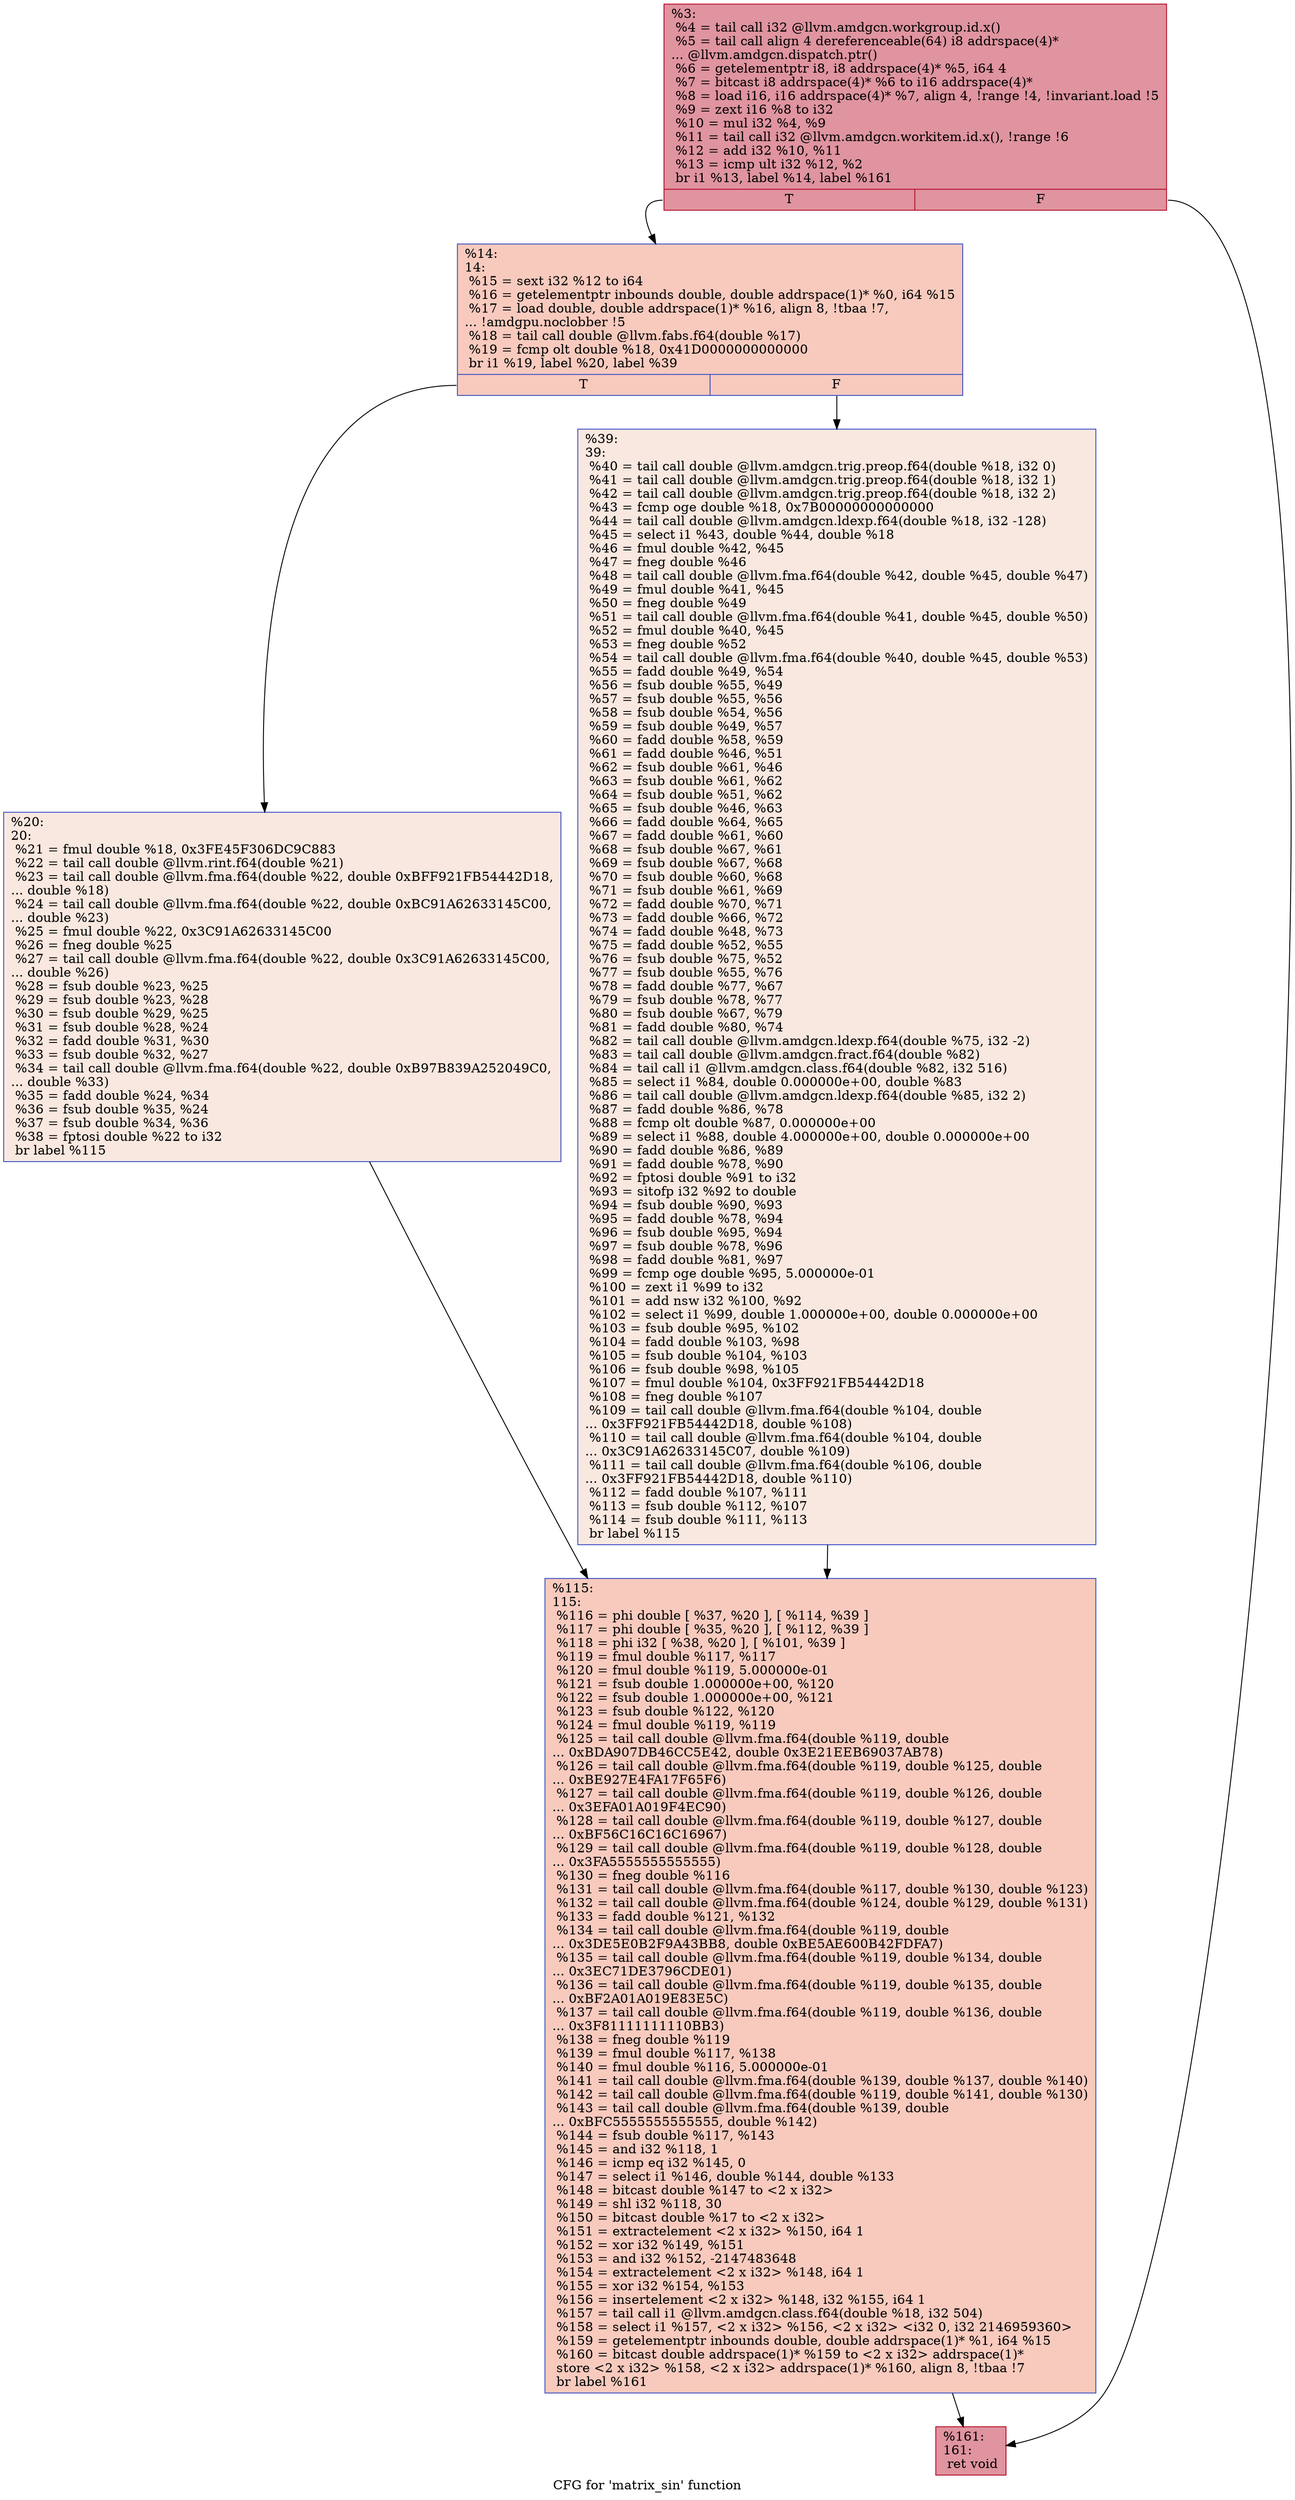 digraph "CFG for 'matrix_sin' function" {
	label="CFG for 'matrix_sin' function";

	Node0x543be40 [shape=record,color="#b70d28ff", style=filled, fillcolor="#b70d2870",label="{%3:\l  %4 = tail call i32 @llvm.amdgcn.workgroup.id.x()\l  %5 = tail call align 4 dereferenceable(64) i8 addrspace(4)*\l... @llvm.amdgcn.dispatch.ptr()\l  %6 = getelementptr i8, i8 addrspace(4)* %5, i64 4\l  %7 = bitcast i8 addrspace(4)* %6 to i16 addrspace(4)*\l  %8 = load i16, i16 addrspace(4)* %7, align 4, !range !4, !invariant.load !5\l  %9 = zext i16 %8 to i32\l  %10 = mul i32 %4, %9\l  %11 = tail call i32 @llvm.amdgcn.workitem.id.x(), !range !6\l  %12 = add i32 %10, %11\l  %13 = icmp ult i32 %12, %2\l  br i1 %13, label %14, label %161\l|{<s0>T|<s1>F}}"];
	Node0x543be40:s0 -> Node0x543dd50;
	Node0x543be40:s1 -> Node0x543dde0;
	Node0x543dd50 [shape=record,color="#3d50c3ff", style=filled, fillcolor="#ef886b70",label="{%14:\l14:                                               \l  %15 = sext i32 %12 to i64\l  %16 = getelementptr inbounds double, double addrspace(1)* %0, i64 %15\l  %17 = load double, double addrspace(1)* %16, align 8, !tbaa !7,\l... !amdgpu.noclobber !5\l  %18 = tail call double @llvm.fabs.f64(double %17)\l  %19 = fcmp olt double %18, 0x41D0000000000000\l  br i1 %19, label %20, label %39\l|{<s0>T|<s1>F}}"];
	Node0x543dd50:s0 -> Node0x543f570;
	Node0x543dd50:s1 -> Node0x543f600;
	Node0x543f570 [shape=record,color="#3d50c3ff", style=filled, fillcolor="#f1ccb870",label="{%20:\l20:                                               \l  %21 = fmul double %18, 0x3FE45F306DC9C883\l  %22 = tail call double @llvm.rint.f64(double %21)\l  %23 = tail call double @llvm.fma.f64(double %22, double 0xBFF921FB54442D18,\l... double %18)\l  %24 = tail call double @llvm.fma.f64(double %22, double 0xBC91A62633145C00,\l... double %23)\l  %25 = fmul double %22, 0x3C91A62633145C00\l  %26 = fneg double %25\l  %27 = tail call double @llvm.fma.f64(double %22, double 0x3C91A62633145C00,\l... double %26)\l  %28 = fsub double %23, %25\l  %29 = fsub double %23, %28\l  %30 = fsub double %29, %25\l  %31 = fsub double %28, %24\l  %32 = fadd double %31, %30\l  %33 = fsub double %32, %27\l  %34 = tail call double @llvm.fma.f64(double %22, double 0xB97B839A252049C0,\l... double %33)\l  %35 = fadd double %24, %34\l  %36 = fsub double %35, %24\l  %37 = fsub double %34, %36\l  %38 = fptosi double %22 to i32\l  br label %115\l}"];
	Node0x543f570 -> Node0x5440900;
	Node0x543f600 [shape=record,color="#3d50c3ff", style=filled, fillcolor="#f1ccb870",label="{%39:\l39:                                               \l  %40 = tail call double @llvm.amdgcn.trig.preop.f64(double %18, i32 0)\l  %41 = tail call double @llvm.amdgcn.trig.preop.f64(double %18, i32 1)\l  %42 = tail call double @llvm.amdgcn.trig.preop.f64(double %18, i32 2)\l  %43 = fcmp oge double %18, 0x7B00000000000000\l  %44 = tail call double @llvm.amdgcn.ldexp.f64(double %18, i32 -128)\l  %45 = select i1 %43, double %44, double %18\l  %46 = fmul double %42, %45\l  %47 = fneg double %46\l  %48 = tail call double @llvm.fma.f64(double %42, double %45, double %47)\l  %49 = fmul double %41, %45\l  %50 = fneg double %49\l  %51 = tail call double @llvm.fma.f64(double %41, double %45, double %50)\l  %52 = fmul double %40, %45\l  %53 = fneg double %52\l  %54 = tail call double @llvm.fma.f64(double %40, double %45, double %53)\l  %55 = fadd double %49, %54\l  %56 = fsub double %55, %49\l  %57 = fsub double %55, %56\l  %58 = fsub double %54, %56\l  %59 = fsub double %49, %57\l  %60 = fadd double %58, %59\l  %61 = fadd double %46, %51\l  %62 = fsub double %61, %46\l  %63 = fsub double %61, %62\l  %64 = fsub double %51, %62\l  %65 = fsub double %46, %63\l  %66 = fadd double %64, %65\l  %67 = fadd double %61, %60\l  %68 = fsub double %67, %61\l  %69 = fsub double %67, %68\l  %70 = fsub double %60, %68\l  %71 = fsub double %61, %69\l  %72 = fadd double %70, %71\l  %73 = fadd double %66, %72\l  %74 = fadd double %48, %73\l  %75 = fadd double %52, %55\l  %76 = fsub double %75, %52\l  %77 = fsub double %55, %76\l  %78 = fadd double %77, %67\l  %79 = fsub double %78, %77\l  %80 = fsub double %67, %79\l  %81 = fadd double %80, %74\l  %82 = tail call double @llvm.amdgcn.ldexp.f64(double %75, i32 -2)\l  %83 = tail call double @llvm.amdgcn.fract.f64(double %82)\l  %84 = tail call i1 @llvm.amdgcn.class.f64(double %82, i32 516)\l  %85 = select i1 %84, double 0.000000e+00, double %83\l  %86 = tail call double @llvm.amdgcn.ldexp.f64(double %85, i32 2)\l  %87 = fadd double %86, %78\l  %88 = fcmp olt double %87, 0.000000e+00\l  %89 = select i1 %88, double 4.000000e+00, double 0.000000e+00\l  %90 = fadd double %86, %89\l  %91 = fadd double %78, %90\l  %92 = fptosi double %91 to i32\l  %93 = sitofp i32 %92 to double\l  %94 = fsub double %90, %93\l  %95 = fadd double %78, %94\l  %96 = fsub double %95, %94\l  %97 = fsub double %78, %96\l  %98 = fadd double %81, %97\l  %99 = fcmp oge double %95, 5.000000e-01\l  %100 = zext i1 %99 to i32\l  %101 = add nsw i32 %100, %92\l  %102 = select i1 %99, double 1.000000e+00, double 0.000000e+00\l  %103 = fsub double %95, %102\l  %104 = fadd double %103, %98\l  %105 = fsub double %104, %103\l  %106 = fsub double %98, %105\l  %107 = fmul double %104, 0x3FF921FB54442D18\l  %108 = fneg double %107\l  %109 = tail call double @llvm.fma.f64(double %104, double\l... 0x3FF921FB54442D18, double %108)\l  %110 = tail call double @llvm.fma.f64(double %104, double\l... 0x3C91A62633145C07, double %109)\l  %111 = tail call double @llvm.fma.f64(double %106, double\l... 0x3FF921FB54442D18, double %110)\l  %112 = fadd double %107, %111\l  %113 = fsub double %112, %107\l  %114 = fsub double %111, %113\l  br label %115\l}"];
	Node0x543f600 -> Node0x5440900;
	Node0x5440900 [shape=record,color="#3d50c3ff", style=filled, fillcolor="#ef886b70",label="{%115:\l115:                                              \l  %116 = phi double [ %37, %20 ], [ %114, %39 ]\l  %117 = phi double [ %35, %20 ], [ %112, %39 ]\l  %118 = phi i32 [ %38, %20 ], [ %101, %39 ]\l  %119 = fmul double %117, %117\l  %120 = fmul double %119, 5.000000e-01\l  %121 = fsub double 1.000000e+00, %120\l  %122 = fsub double 1.000000e+00, %121\l  %123 = fsub double %122, %120\l  %124 = fmul double %119, %119\l  %125 = tail call double @llvm.fma.f64(double %119, double\l... 0xBDA907DB46CC5E42, double 0x3E21EEB69037AB78)\l  %126 = tail call double @llvm.fma.f64(double %119, double %125, double\l... 0xBE927E4FA17F65F6)\l  %127 = tail call double @llvm.fma.f64(double %119, double %126, double\l... 0x3EFA01A019F4EC90)\l  %128 = tail call double @llvm.fma.f64(double %119, double %127, double\l... 0xBF56C16C16C16967)\l  %129 = tail call double @llvm.fma.f64(double %119, double %128, double\l... 0x3FA5555555555555)\l  %130 = fneg double %116\l  %131 = tail call double @llvm.fma.f64(double %117, double %130, double %123)\l  %132 = tail call double @llvm.fma.f64(double %124, double %129, double %131)\l  %133 = fadd double %121, %132\l  %134 = tail call double @llvm.fma.f64(double %119, double\l... 0x3DE5E0B2F9A43BB8, double 0xBE5AE600B42FDFA7)\l  %135 = tail call double @llvm.fma.f64(double %119, double %134, double\l... 0x3EC71DE3796CDE01)\l  %136 = tail call double @llvm.fma.f64(double %119, double %135, double\l... 0xBF2A01A019E83E5C)\l  %137 = tail call double @llvm.fma.f64(double %119, double %136, double\l... 0x3F81111111110BB3)\l  %138 = fneg double %119\l  %139 = fmul double %117, %138\l  %140 = fmul double %116, 5.000000e-01\l  %141 = tail call double @llvm.fma.f64(double %139, double %137, double %140)\l  %142 = tail call double @llvm.fma.f64(double %119, double %141, double %130)\l  %143 = tail call double @llvm.fma.f64(double %139, double\l... 0xBFC5555555555555, double %142)\l  %144 = fsub double %117, %143\l  %145 = and i32 %118, 1\l  %146 = icmp eq i32 %145, 0\l  %147 = select i1 %146, double %144, double %133\l  %148 = bitcast double %147 to \<2 x i32\>\l  %149 = shl i32 %118, 30\l  %150 = bitcast double %17 to \<2 x i32\>\l  %151 = extractelement \<2 x i32\> %150, i64 1\l  %152 = xor i32 %149, %151\l  %153 = and i32 %152, -2147483648\l  %154 = extractelement \<2 x i32\> %148, i64 1\l  %155 = xor i32 %154, %153\l  %156 = insertelement \<2 x i32\> %148, i32 %155, i64 1\l  %157 = tail call i1 @llvm.amdgcn.class.f64(double %18, i32 504)\l  %158 = select i1 %157, \<2 x i32\> %156, \<2 x i32\> \<i32 0, i32 2146959360\>\l  %159 = getelementptr inbounds double, double addrspace(1)* %1, i64 %15\l  %160 = bitcast double addrspace(1)* %159 to \<2 x i32\> addrspace(1)*\l  store \<2 x i32\> %158, \<2 x i32\> addrspace(1)* %160, align 8, !tbaa !7\l  br label %161\l}"];
	Node0x5440900 -> Node0x543dde0;
	Node0x543dde0 [shape=record,color="#b70d28ff", style=filled, fillcolor="#b70d2870",label="{%161:\l161:                                              \l  ret void\l}"];
}

